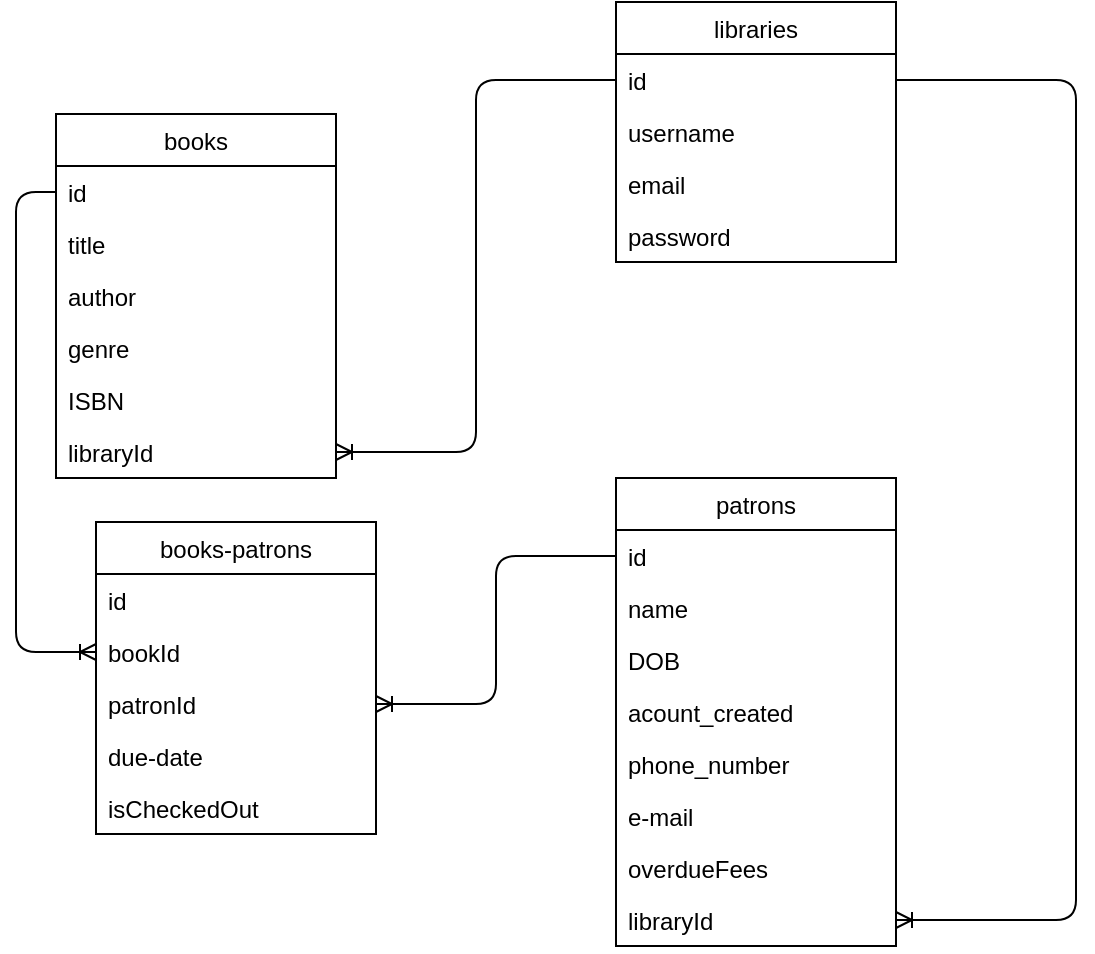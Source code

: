 <mxfile version="13.1.5" type="github"><diagram id="4g9Yg2gRz5Jj7BgF2jY3" name="Page-1"><mxGraphModel dx="1021" dy="529" grid="1" gridSize="10" guides="1" tooltips="1" connect="1" arrows="1" fold="1" page="1" pageScale="1" pageWidth="850" pageHeight="1100" math="0" shadow="0"><root><mxCell id="0"/><mxCell id="1" parent="0"/><mxCell id="K5NKCbQR-EOrBIhnJy4O-1" value="libraries" style="swimlane;fontStyle=0;childLayout=stackLayout;horizontal=1;startSize=26;fillColor=none;horizontalStack=0;resizeParent=1;resizeParentMax=0;resizeLast=0;collapsible=1;marginBottom=0;" vertex="1" parent="1"><mxGeometry x="340" y="20" width="140" height="130" as="geometry"/></mxCell><mxCell id="K5NKCbQR-EOrBIhnJy4O-2" value="id" style="text;strokeColor=none;fillColor=none;align=left;verticalAlign=top;spacingLeft=4;spacingRight=4;overflow=hidden;rotatable=0;points=[[0,0.5],[1,0.5]];portConstraint=eastwest;" vertex="1" parent="K5NKCbQR-EOrBIhnJy4O-1"><mxGeometry y="26" width="140" height="26" as="geometry"/></mxCell><mxCell id="K5NKCbQR-EOrBIhnJy4O-3" value="username" style="text;strokeColor=none;fillColor=none;align=left;verticalAlign=top;spacingLeft=4;spacingRight=4;overflow=hidden;rotatable=0;points=[[0,0.5],[1,0.5]];portConstraint=eastwest;" vertex="1" parent="K5NKCbQR-EOrBIhnJy4O-1"><mxGeometry y="52" width="140" height="26" as="geometry"/></mxCell><mxCell id="K5NKCbQR-EOrBIhnJy4O-4" value="email" style="text;strokeColor=none;fillColor=none;align=left;verticalAlign=top;spacingLeft=4;spacingRight=4;overflow=hidden;rotatable=0;points=[[0,0.5],[1,0.5]];portConstraint=eastwest;" vertex="1" parent="K5NKCbQR-EOrBIhnJy4O-1"><mxGeometry y="78" width="140" height="26" as="geometry"/></mxCell><mxCell id="K5NKCbQR-EOrBIhnJy4O-9" value="password" style="text;strokeColor=none;fillColor=none;align=left;verticalAlign=top;spacingLeft=4;spacingRight=4;overflow=hidden;rotatable=0;points=[[0,0.5],[1,0.5]];portConstraint=eastwest;" vertex="1" parent="K5NKCbQR-EOrBIhnJy4O-1"><mxGeometry y="104" width="140" height="26" as="geometry"/></mxCell><mxCell id="K5NKCbQR-EOrBIhnJy4O-13" value="" style="edgeStyle=orthogonalEdgeStyle;fontSize=12;html=1;endArrow=ERoneToMany;entryX=1;entryY=0.5;entryDx=0;entryDy=0;exitX=0;exitY=0.5;exitDx=0;exitDy=0;" edge="1" parent="1" source="K5NKCbQR-EOrBIhnJy4O-2" target="K5NKCbQR-EOrBIhnJy4O-46"><mxGeometry width="100" height="100" relative="1" as="geometry"><mxPoint x="250" y="70" as="sourcePoint"/><mxPoint x="340" y="163" as="targetPoint"/></mxGeometry></mxCell><mxCell id="K5NKCbQR-EOrBIhnJy4O-27" value="patrons" style="swimlane;fontStyle=0;childLayout=stackLayout;horizontal=1;startSize=26;fillColor=none;horizontalStack=0;resizeParent=1;resizeParentMax=0;resizeLast=0;collapsible=1;marginBottom=0;" vertex="1" parent="1"><mxGeometry x="340" y="258" width="140" height="234" as="geometry"/></mxCell><mxCell id="K5NKCbQR-EOrBIhnJy4O-28" value="id" style="text;strokeColor=none;fillColor=none;align=left;verticalAlign=top;spacingLeft=4;spacingRight=4;overflow=hidden;rotatable=0;points=[[0,0.5],[1,0.5]];portConstraint=eastwest;" vertex="1" parent="K5NKCbQR-EOrBIhnJy4O-27"><mxGeometry y="26" width="140" height="26" as="geometry"/></mxCell><mxCell id="K5NKCbQR-EOrBIhnJy4O-29" value="name" style="text;strokeColor=none;fillColor=none;align=left;verticalAlign=top;spacingLeft=4;spacingRight=4;overflow=hidden;rotatable=0;points=[[0,0.5],[1,0.5]];portConstraint=eastwest;" vertex="1" parent="K5NKCbQR-EOrBIhnJy4O-27"><mxGeometry y="52" width="140" height="26" as="geometry"/></mxCell><mxCell id="K5NKCbQR-EOrBIhnJy4O-30" value="DOB" style="text;strokeColor=none;fillColor=none;align=left;verticalAlign=top;spacingLeft=4;spacingRight=4;overflow=hidden;rotatable=0;points=[[0,0.5],[1,0.5]];portConstraint=eastwest;" vertex="1" parent="K5NKCbQR-EOrBIhnJy4O-27"><mxGeometry y="78" width="140" height="26" as="geometry"/></mxCell><mxCell id="K5NKCbQR-EOrBIhnJy4O-31" value="acount_created" style="text;strokeColor=none;fillColor=none;align=left;verticalAlign=top;spacingLeft=4;spacingRight=4;overflow=hidden;rotatable=0;points=[[0,0.5],[1,0.5]];portConstraint=eastwest;" vertex="1" parent="K5NKCbQR-EOrBIhnJy4O-27"><mxGeometry y="104" width="140" height="26" as="geometry"/></mxCell><mxCell id="K5NKCbQR-EOrBIhnJy4O-39" value="phone_number" style="text;strokeColor=none;fillColor=none;align=left;verticalAlign=top;spacingLeft=4;spacingRight=4;overflow=hidden;rotatable=0;points=[[0,0.5],[1,0.5]];portConstraint=eastwest;" vertex="1" parent="K5NKCbQR-EOrBIhnJy4O-27"><mxGeometry y="130" width="140" height="26" as="geometry"/></mxCell><mxCell id="K5NKCbQR-EOrBIhnJy4O-40" value="e-mail" style="text;strokeColor=none;fillColor=none;align=left;verticalAlign=top;spacingLeft=4;spacingRight=4;overflow=hidden;rotatable=0;points=[[0,0.5],[1,0.5]];portConstraint=eastwest;" vertex="1" parent="K5NKCbQR-EOrBIhnJy4O-27"><mxGeometry y="156" width="140" height="26" as="geometry"/></mxCell><mxCell id="K5NKCbQR-EOrBIhnJy4O-44" value="overdueFees" style="text;strokeColor=none;fillColor=none;align=left;verticalAlign=top;spacingLeft=4;spacingRight=4;overflow=hidden;rotatable=0;points=[[0,0.5],[1,0.5]];portConstraint=eastwest;" vertex="1" parent="K5NKCbQR-EOrBIhnJy4O-27"><mxGeometry y="182" width="140" height="26" as="geometry"/></mxCell><mxCell id="K5NKCbQR-EOrBIhnJy4O-47" value="libraryId" style="text;strokeColor=none;fillColor=none;align=left;verticalAlign=top;spacingLeft=4;spacingRight=4;overflow=hidden;rotatable=0;points=[[0,0.5],[1,0.5]];portConstraint=eastwest;" vertex="1" parent="K5NKCbQR-EOrBIhnJy4O-27"><mxGeometry y="208" width="140" height="26" as="geometry"/></mxCell><mxCell id="K5NKCbQR-EOrBIhnJy4O-34" value="" style="edgeStyle=orthogonalEdgeStyle;fontSize=12;html=1;endArrow=ERoneToMany;exitX=0;exitY=0.5;exitDx=0;exitDy=0;entryX=1;entryY=0.5;entryDx=0;entryDy=0;" edge="1" parent="1" source="K5NKCbQR-EOrBIhnJy4O-28" target="K5NKCbQR-EOrBIhnJy4O-22"><mxGeometry width="100" height="100" relative="1" as="geometry"><mxPoint x="370" y="280" as="sourcePoint"/><mxPoint x="270" y="430" as="targetPoint"/></mxGeometry></mxCell><mxCell id="K5NKCbQR-EOrBIhnJy4O-19" value="books-patrons" style="swimlane;fontStyle=0;childLayout=stackLayout;horizontal=1;startSize=26;fillColor=none;horizontalStack=0;resizeParent=1;resizeParentMax=0;resizeLast=0;collapsible=1;marginBottom=0;" vertex="1" parent="1"><mxGeometry x="80" y="280" width="140" height="156" as="geometry"/></mxCell><mxCell id="K5NKCbQR-EOrBIhnJy4O-20" value="id" style="text;strokeColor=none;fillColor=none;align=left;verticalAlign=top;spacingLeft=4;spacingRight=4;overflow=hidden;rotatable=0;points=[[0,0.5],[1,0.5]];portConstraint=eastwest;" vertex="1" parent="K5NKCbQR-EOrBIhnJy4O-19"><mxGeometry y="26" width="140" height="26" as="geometry"/></mxCell><mxCell id="K5NKCbQR-EOrBIhnJy4O-21" value="bookId" style="text;strokeColor=none;fillColor=none;align=left;verticalAlign=top;spacingLeft=4;spacingRight=4;overflow=hidden;rotatable=0;points=[[0,0.5],[1,0.5]];portConstraint=eastwest;" vertex="1" parent="K5NKCbQR-EOrBIhnJy4O-19"><mxGeometry y="52" width="140" height="26" as="geometry"/></mxCell><mxCell id="K5NKCbQR-EOrBIhnJy4O-22" value="patronId" style="text;strokeColor=none;fillColor=none;align=left;verticalAlign=top;spacingLeft=4;spacingRight=4;overflow=hidden;rotatable=0;points=[[0,0.5],[1,0.5]];portConstraint=eastwest;" vertex="1" parent="K5NKCbQR-EOrBIhnJy4O-19"><mxGeometry y="78" width="140" height="26" as="geometry"/></mxCell><mxCell id="K5NKCbQR-EOrBIhnJy4O-42" value="due-date" style="text;strokeColor=none;fillColor=none;align=left;verticalAlign=top;spacingLeft=4;spacingRight=4;overflow=hidden;rotatable=0;points=[[0,0.5],[1,0.5]];portConstraint=eastwest;" vertex="1" parent="K5NKCbQR-EOrBIhnJy4O-19"><mxGeometry y="104" width="140" height="26" as="geometry"/></mxCell><mxCell id="K5NKCbQR-EOrBIhnJy4O-43" value="isCheckedOut" style="text;strokeColor=none;fillColor=none;align=left;verticalAlign=top;spacingLeft=4;spacingRight=4;overflow=hidden;rotatable=0;points=[[0,0.5],[1,0.5]];portConstraint=eastwest;" vertex="1" parent="K5NKCbQR-EOrBIhnJy4O-19"><mxGeometry y="130" width="140" height="26" as="geometry"/></mxCell><mxCell id="K5NKCbQR-EOrBIhnJy4O-45" value="" style="edgeStyle=orthogonalEdgeStyle;fontSize=12;html=1;endArrow=ERoneToMany;exitX=0;exitY=0.5;exitDx=0;exitDy=0;entryX=0;entryY=0.5;entryDx=0;entryDy=0;" edge="1" parent="1" source="K5NKCbQR-EOrBIhnJy4O-6" target="K5NKCbQR-EOrBIhnJy4O-21"><mxGeometry width="100" height="100" relative="1" as="geometry"><mxPoint x="30" y="200" as="sourcePoint"/><mxPoint x="30" y="340" as="targetPoint"/><Array as="points"><mxPoint x="40" y="115"/><mxPoint x="40" y="345"/></Array></mxGeometry></mxCell><mxCell id="K5NKCbQR-EOrBIhnJy4O-5" value="books" style="swimlane;fontStyle=0;childLayout=stackLayout;horizontal=1;startSize=26;fillColor=none;horizontalStack=0;resizeParent=1;resizeParentMax=0;resizeLast=0;collapsible=1;marginBottom=0;" vertex="1" parent="1"><mxGeometry x="60" y="76" width="140" height="182" as="geometry"/></mxCell><mxCell id="K5NKCbQR-EOrBIhnJy4O-6" value="id" style="text;strokeColor=none;fillColor=none;align=left;verticalAlign=top;spacingLeft=4;spacingRight=4;overflow=hidden;rotatable=0;points=[[0,0.5],[1,0.5]];portConstraint=eastwest;" vertex="1" parent="K5NKCbQR-EOrBIhnJy4O-5"><mxGeometry y="26" width="140" height="26" as="geometry"/></mxCell><mxCell id="K5NKCbQR-EOrBIhnJy4O-7" value="title" style="text;strokeColor=none;fillColor=none;align=left;verticalAlign=top;spacingLeft=4;spacingRight=4;overflow=hidden;rotatable=0;points=[[0,0.5],[1,0.5]];portConstraint=eastwest;" vertex="1" parent="K5NKCbQR-EOrBIhnJy4O-5"><mxGeometry y="52" width="140" height="26" as="geometry"/></mxCell><mxCell id="K5NKCbQR-EOrBIhnJy4O-8" value="author" style="text;strokeColor=none;fillColor=none;align=left;verticalAlign=top;spacingLeft=4;spacingRight=4;overflow=hidden;rotatable=0;points=[[0,0.5],[1,0.5]];portConstraint=eastwest;" vertex="1" parent="K5NKCbQR-EOrBIhnJy4O-5"><mxGeometry y="78" width="140" height="26" as="geometry"/></mxCell><mxCell id="K5NKCbQR-EOrBIhnJy4O-41" value="genre" style="text;strokeColor=none;fillColor=none;align=left;verticalAlign=top;spacingLeft=4;spacingRight=4;overflow=hidden;rotatable=0;points=[[0,0.5],[1,0.5]];portConstraint=eastwest;" vertex="1" parent="K5NKCbQR-EOrBIhnJy4O-5"><mxGeometry y="104" width="140" height="26" as="geometry"/></mxCell><mxCell id="K5NKCbQR-EOrBIhnJy4O-11" value="ISBN" style="text;strokeColor=none;fillColor=none;align=left;verticalAlign=top;spacingLeft=4;spacingRight=4;overflow=hidden;rotatable=0;points=[[0,0.5],[1,0.5]];portConstraint=eastwest;" vertex="1" parent="K5NKCbQR-EOrBIhnJy4O-5"><mxGeometry y="130" width="140" height="26" as="geometry"/></mxCell><mxCell id="K5NKCbQR-EOrBIhnJy4O-46" value="libraryId" style="text;strokeColor=none;fillColor=none;align=left;verticalAlign=top;spacingLeft=4;spacingRight=4;overflow=hidden;rotatable=0;points=[[0,0.5],[1,0.5]];portConstraint=eastwest;" vertex="1" parent="K5NKCbQR-EOrBIhnJy4O-5"><mxGeometry y="156" width="140" height="26" as="geometry"/></mxCell><mxCell id="K5NKCbQR-EOrBIhnJy4O-48" value="" style="edgeStyle=orthogonalEdgeStyle;fontSize=12;html=1;endArrow=ERoneToMany;exitX=1;exitY=0.5;exitDx=0;exitDy=0;entryX=1;entryY=0.5;entryDx=0;entryDy=0;" edge="1" parent="1" source="K5NKCbQR-EOrBIhnJy4O-2" target="K5NKCbQR-EOrBIhnJy4O-47"><mxGeometry width="100" height="100" relative="1" as="geometry"><mxPoint x="380" y="300" as="sourcePoint"/><mxPoint x="580" y="330" as="targetPoint"/><Array as="points"><mxPoint x="570" y="59"/><mxPoint x="570" y="479"/></Array></mxGeometry></mxCell></root></mxGraphModel></diagram></mxfile>